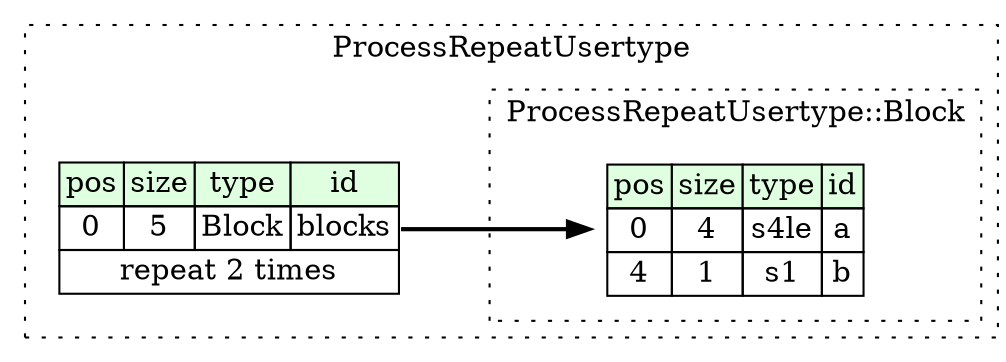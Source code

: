 digraph {
	rankdir=LR;
	node [shape=plaintext];
	subgraph cluster__process_repeat_usertype {
		label="ProcessRepeatUsertype";
		graph[style=dotted];

		process_repeat_usertype__seq [label=<<TABLE BORDER="0" CELLBORDER="1" CELLSPACING="0">
			<TR><TD BGCOLOR="#E0FFE0">pos</TD><TD BGCOLOR="#E0FFE0">size</TD><TD BGCOLOR="#E0FFE0">type</TD><TD BGCOLOR="#E0FFE0">id</TD></TR>
			<TR><TD PORT="blocks_pos">0</TD><TD PORT="blocks_size">5</TD><TD>Block</TD><TD PORT="blocks_type">blocks</TD></TR>
			<TR><TD COLSPAN="4" PORT="blocks__repeat">repeat 2 times</TD></TR>
		</TABLE>>];
		subgraph cluster__block {
			label="ProcessRepeatUsertype::Block";
			graph[style=dotted];

			block__seq [label=<<TABLE BORDER="0" CELLBORDER="1" CELLSPACING="0">
				<TR><TD BGCOLOR="#E0FFE0">pos</TD><TD BGCOLOR="#E0FFE0">size</TD><TD BGCOLOR="#E0FFE0">type</TD><TD BGCOLOR="#E0FFE0">id</TD></TR>
				<TR><TD PORT="a_pos">0</TD><TD PORT="a_size">4</TD><TD>s4le</TD><TD PORT="a_type">a</TD></TR>
				<TR><TD PORT="b_pos">4</TD><TD PORT="b_size">1</TD><TD>s1</TD><TD PORT="b_type">b</TD></TR>
			</TABLE>>];
		}
	}
	process_repeat_usertype__seq:blocks_type -> block__seq [style=bold];
}
